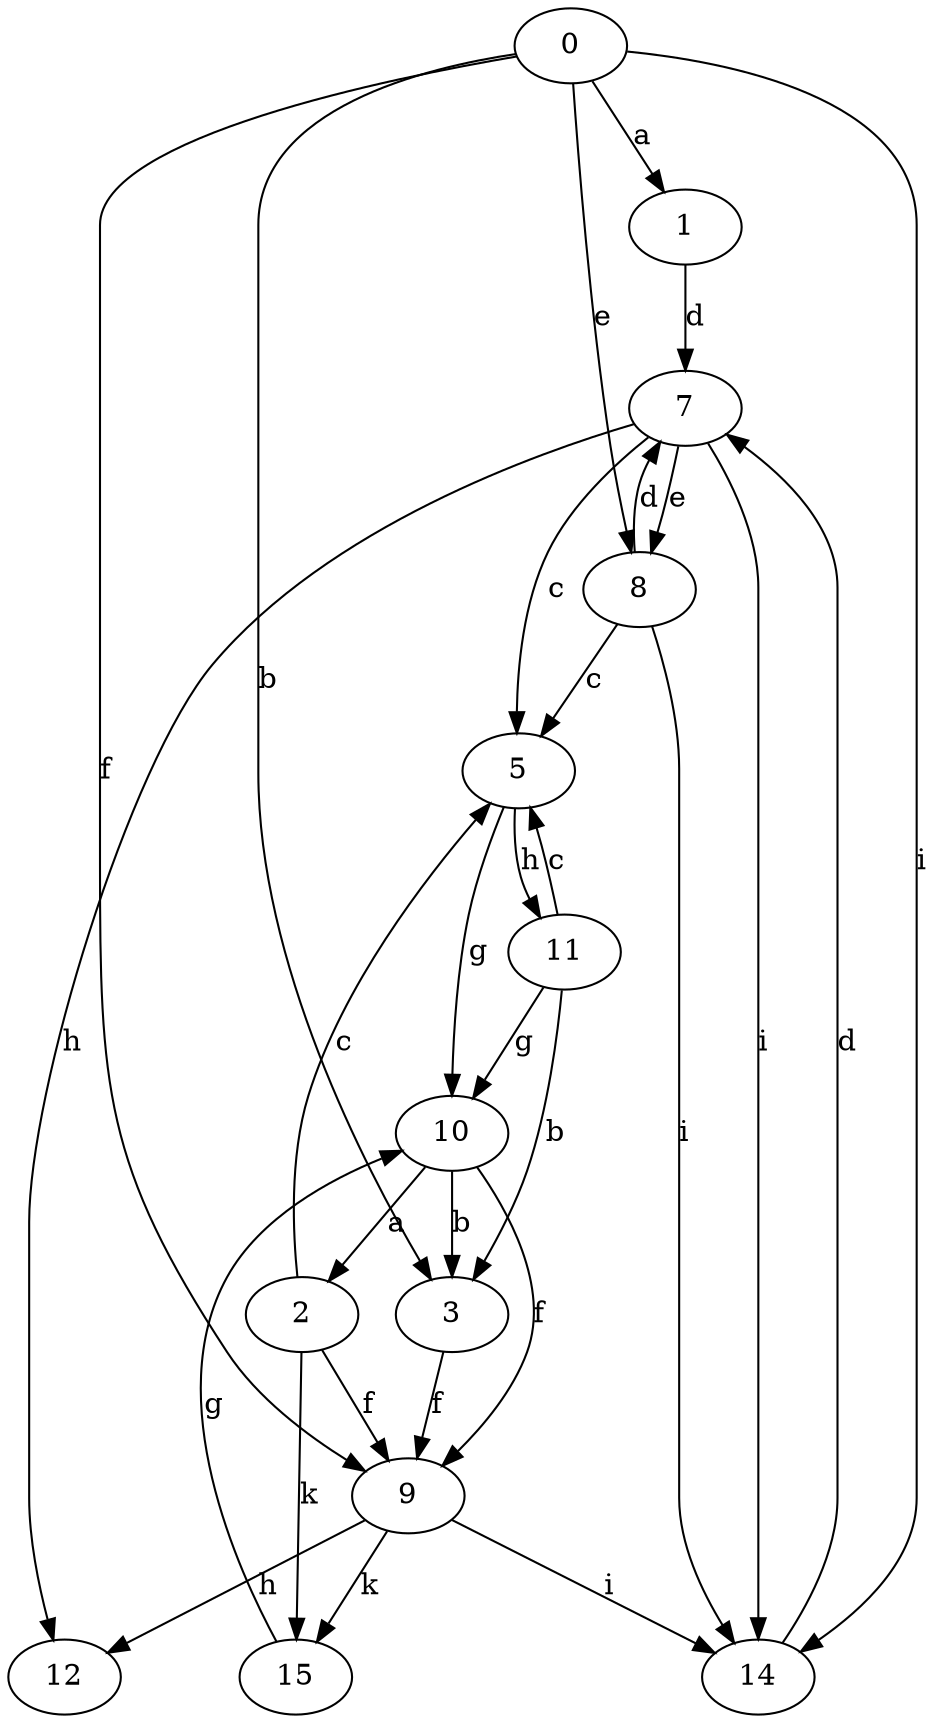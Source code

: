 strict digraph  {
1;
2;
3;
5;
7;
8;
9;
10;
11;
12;
0;
14;
15;
1 -> 7  [label=d];
2 -> 5  [label=c];
2 -> 9  [label=f];
2 -> 15  [label=k];
3 -> 9  [label=f];
5 -> 10  [label=g];
5 -> 11  [label=h];
7 -> 5  [label=c];
7 -> 8  [label=e];
7 -> 12  [label=h];
7 -> 14  [label=i];
8 -> 5  [label=c];
8 -> 7  [label=d];
8 -> 14  [label=i];
9 -> 12  [label=h];
9 -> 14  [label=i];
9 -> 15  [label=k];
10 -> 2  [label=a];
10 -> 3  [label=b];
10 -> 9  [label=f];
11 -> 3  [label=b];
11 -> 5  [label=c];
11 -> 10  [label=g];
0 -> 1  [label=a];
0 -> 3  [label=b];
0 -> 8  [label=e];
0 -> 9  [label=f];
0 -> 14  [label=i];
14 -> 7  [label=d];
15 -> 10  [label=g];
}
